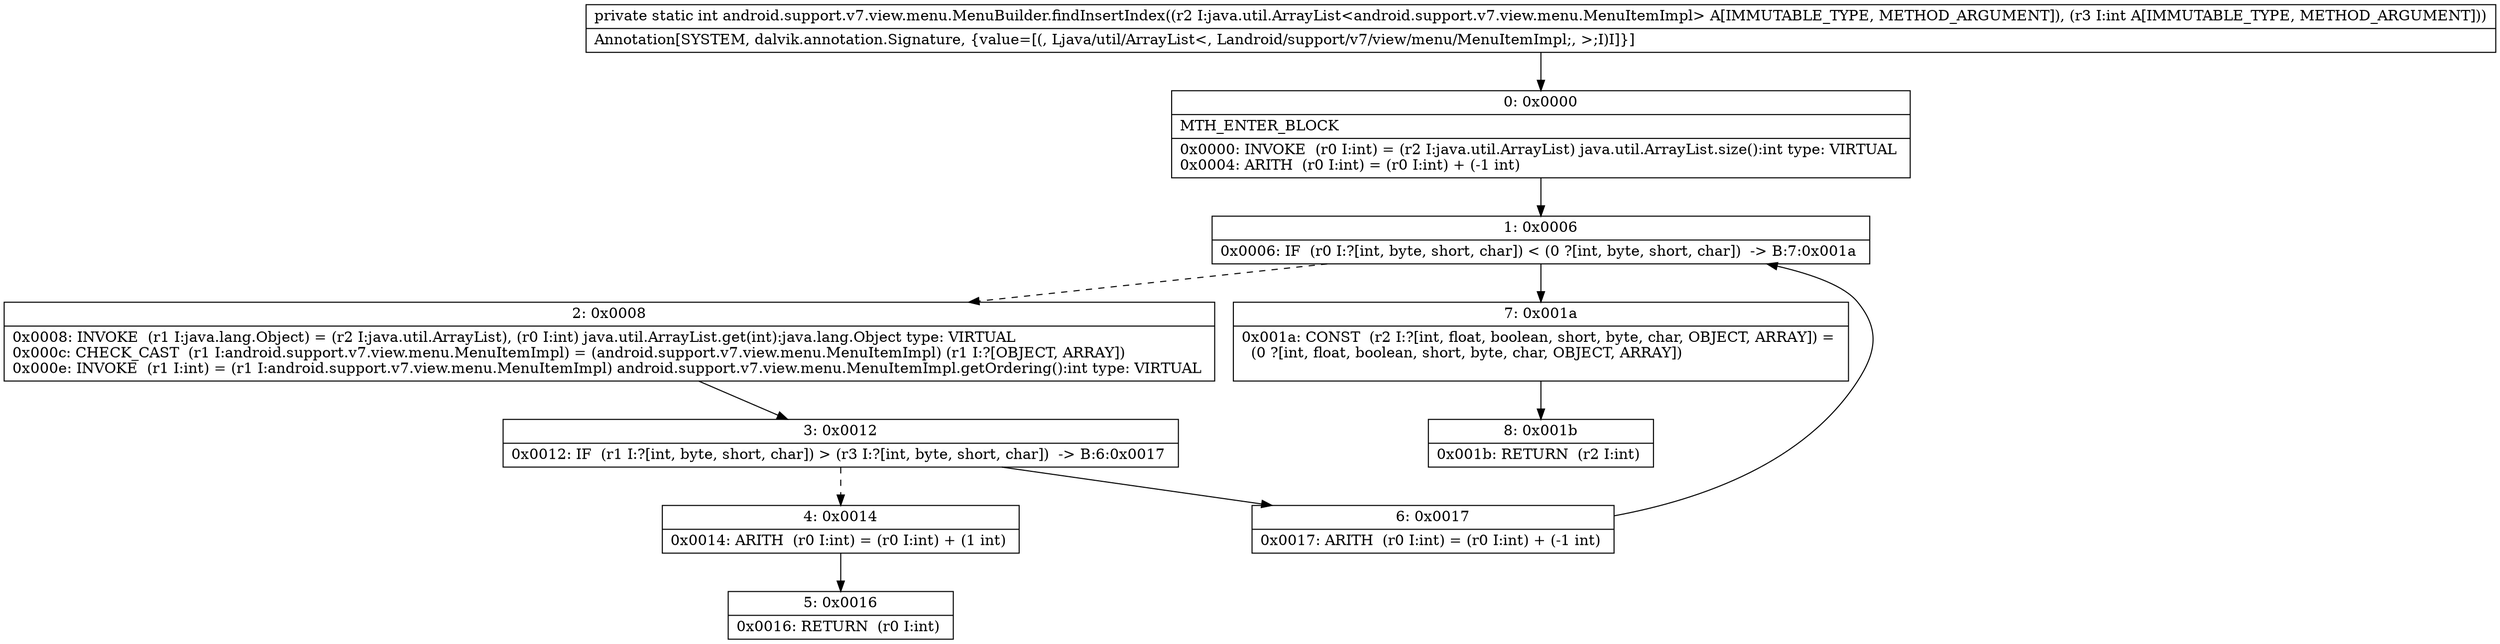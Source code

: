 digraph "CFG forandroid.support.v7.view.menu.MenuBuilder.findInsertIndex(Ljava\/util\/ArrayList;I)I" {
Node_0 [shape=record,label="{0\:\ 0x0000|MTH_ENTER_BLOCK\l|0x0000: INVOKE  (r0 I:int) = (r2 I:java.util.ArrayList) java.util.ArrayList.size():int type: VIRTUAL \l0x0004: ARITH  (r0 I:int) = (r0 I:int) + (\-1 int) \l}"];
Node_1 [shape=record,label="{1\:\ 0x0006|0x0006: IF  (r0 I:?[int, byte, short, char]) \< (0 ?[int, byte, short, char])  \-\> B:7:0x001a \l}"];
Node_2 [shape=record,label="{2\:\ 0x0008|0x0008: INVOKE  (r1 I:java.lang.Object) = (r2 I:java.util.ArrayList), (r0 I:int) java.util.ArrayList.get(int):java.lang.Object type: VIRTUAL \l0x000c: CHECK_CAST  (r1 I:android.support.v7.view.menu.MenuItemImpl) = (android.support.v7.view.menu.MenuItemImpl) (r1 I:?[OBJECT, ARRAY]) \l0x000e: INVOKE  (r1 I:int) = (r1 I:android.support.v7.view.menu.MenuItemImpl) android.support.v7.view.menu.MenuItemImpl.getOrdering():int type: VIRTUAL \l}"];
Node_3 [shape=record,label="{3\:\ 0x0012|0x0012: IF  (r1 I:?[int, byte, short, char]) \> (r3 I:?[int, byte, short, char])  \-\> B:6:0x0017 \l}"];
Node_4 [shape=record,label="{4\:\ 0x0014|0x0014: ARITH  (r0 I:int) = (r0 I:int) + (1 int) \l}"];
Node_5 [shape=record,label="{5\:\ 0x0016|0x0016: RETURN  (r0 I:int) \l}"];
Node_6 [shape=record,label="{6\:\ 0x0017|0x0017: ARITH  (r0 I:int) = (r0 I:int) + (\-1 int) \l}"];
Node_7 [shape=record,label="{7\:\ 0x001a|0x001a: CONST  (r2 I:?[int, float, boolean, short, byte, char, OBJECT, ARRAY]) = \l  (0 ?[int, float, boolean, short, byte, char, OBJECT, ARRAY])\l \l}"];
Node_8 [shape=record,label="{8\:\ 0x001b|0x001b: RETURN  (r2 I:int) \l}"];
MethodNode[shape=record,label="{private static int android.support.v7.view.menu.MenuBuilder.findInsertIndex((r2 I:java.util.ArrayList\<android.support.v7.view.menu.MenuItemImpl\> A[IMMUTABLE_TYPE, METHOD_ARGUMENT]), (r3 I:int A[IMMUTABLE_TYPE, METHOD_ARGUMENT]))  | Annotation[SYSTEM, dalvik.annotation.Signature, \{value=[(, Ljava\/util\/ArrayList\<, Landroid\/support\/v7\/view\/menu\/MenuItemImpl;, \>;I)I]\}]\l}"];
MethodNode -> Node_0;
Node_0 -> Node_1;
Node_1 -> Node_2[style=dashed];
Node_1 -> Node_7;
Node_2 -> Node_3;
Node_3 -> Node_4[style=dashed];
Node_3 -> Node_6;
Node_4 -> Node_5;
Node_6 -> Node_1;
Node_7 -> Node_8;
}

